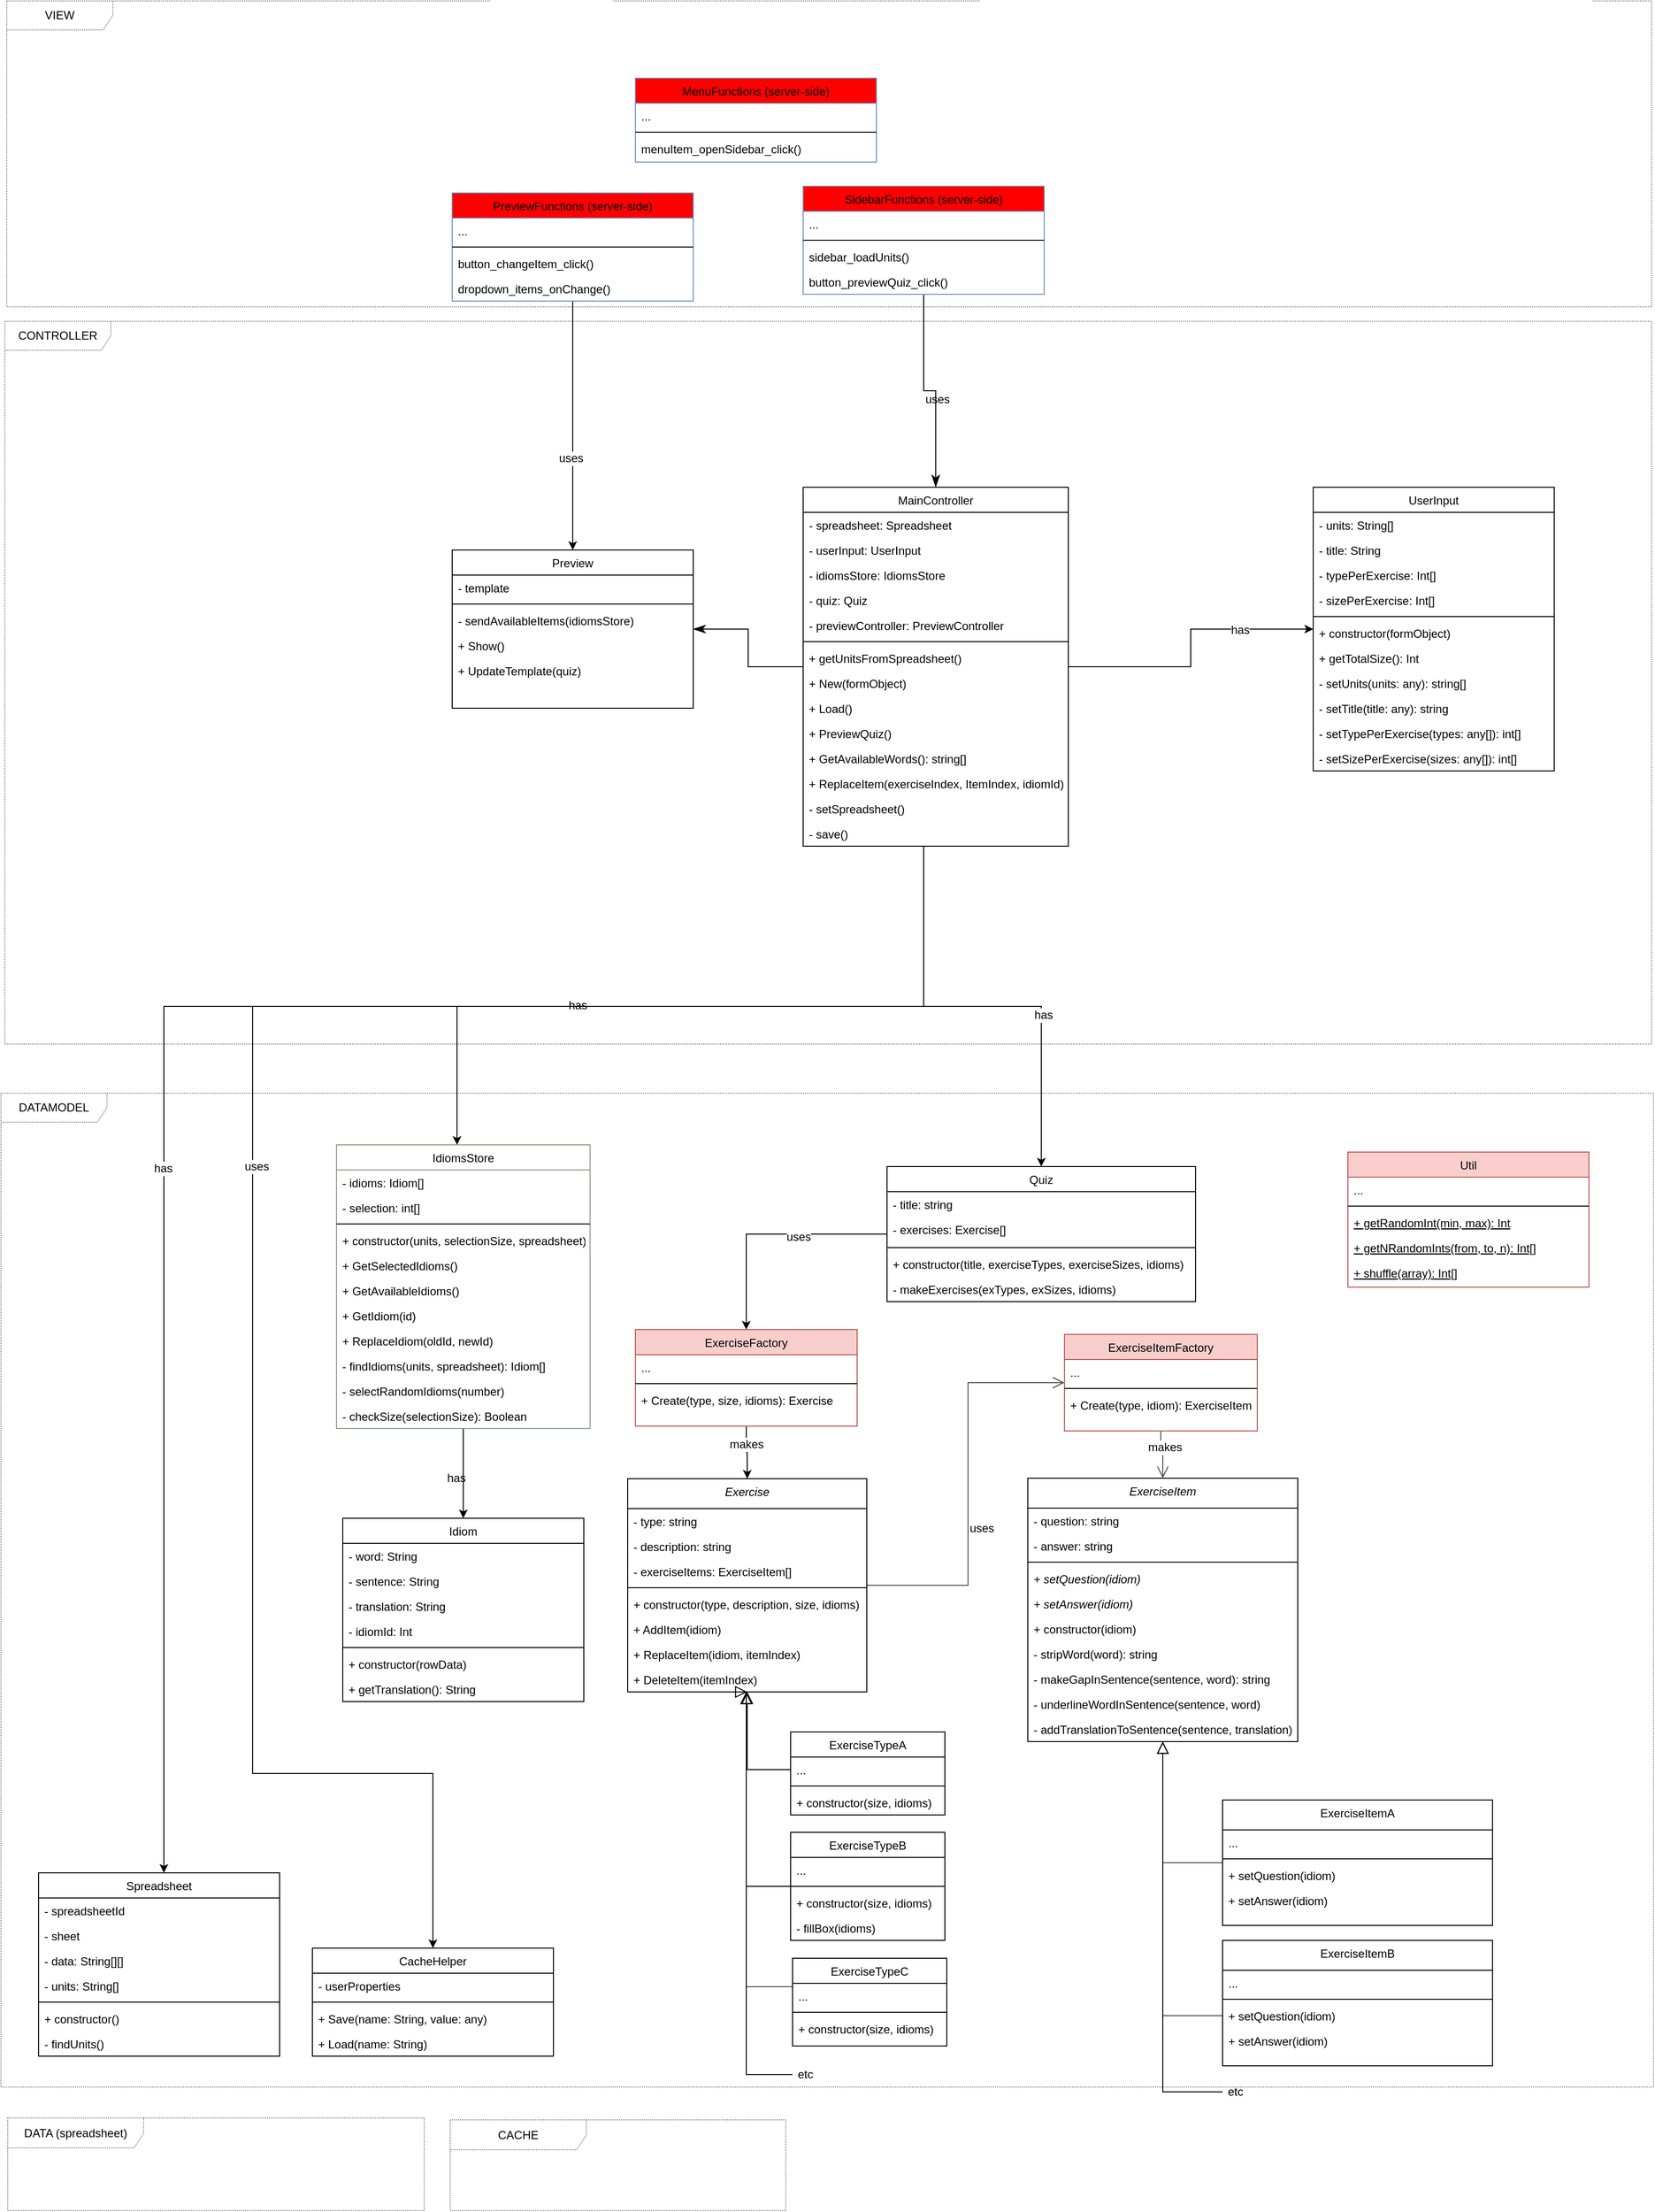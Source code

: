 <mxfile version="12.9.9" type="device"><diagram id="C5RBs43oDa-KdzZeNtuy" name="Page-1"><mxGraphModel dx="1821" dy="2200" grid="0" gridSize="10" guides="1" tooltips="1" connect="1" arrows="1" fold="1" page="0" pageScale="1" pageWidth="827" pageHeight="1169" math="0" shadow="0"><root><mxCell id="WIyWlLk6GJQsqaUBKTNV-0"/><mxCell id="WIyWlLk6GJQsqaUBKTNV-1" parent="WIyWlLk6GJQsqaUBKTNV-0"/><mxCell id="BDJIkVCrBgJnKzS1Ro5_-6" value="DATAMODEL" style="shape=umlFrame;whiteSpace=wrap;html=1;width=110;height=30;dashed=1;dashPattern=1 1;strokeColor=#7D7D7D;" parent="WIyWlLk6GJQsqaUBKTNV-1" vertex="1"><mxGeometry x="-448" y="-150" width="1714" height="1030" as="geometry"/></mxCell><mxCell id="BDJIkVCrBgJnKzS1Ro5_-9" value="VIEW" style="shape=umlFrame;whiteSpace=wrap;html=1;width=110;height=30;dashed=1;dashPattern=1 1;strokeColor=#7D7D7D;" parent="WIyWlLk6GJQsqaUBKTNV-1" vertex="1"><mxGeometry x="-442" y="-1282" width="1706" height="317" as="geometry"/></mxCell><mxCell id="BDJIkVCrBgJnKzS1Ro5_-7" value="CONTROLLER" style="shape=umlFrame;whiteSpace=wrap;html=1;width=110;height=30;dashed=1;dashPattern=1 1;strokeColor=#7D7D7D;" parent="WIyWlLk6GJQsqaUBKTNV-1" vertex="1"><mxGeometry x="-444" y="-950" width="1708" height="749" as="geometry"/></mxCell><mxCell id="YwPTubYq9pRSaqFyeuX5-16" style="edgeStyle=orthogonalEdgeStyle;rounded=0;orthogonalLoop=1;jettySize=auto;html=1;exitX=0.5;exitY=1;exitDx=0;exitDy=0;startArrow=block;startFill=0;endArrow=none;endFill=0;strokeWidth=1;startSize=10;entryX=0;entryY=0.5;entryDx=0;entryDy=0;" parent="WIyWlLk6GJQsqaUBKTNV-1" source="YwPTubYq9pRSaqFyeuX5-18" target="oRVY1mroJl78L5DnF0yV-41" edge="1"><mxGeometry relative="1" as="geometry"/></mxCell><mxCell id="YwPTubYq9pRSaqFyeuX5-17" style="edgeStyle=orthogonalEdgeStyle;rounded=0;orthogonalLoop=1;jettySize=auto;html=1;exitX=0.5;exitY=1;exitDx=0;exitDy=0;entryX=0;entryY=0.5;entryDx=0;entryDy=0;startArrow=block;startFill=0;endArrow=none;endFill=0;endSize=6;startSize=10;" parent="WIyWlLk6GJQsqaUBKTNV-1" source="YwPTubYq9pRSaqFyeuX5-18" target="oRVY1mroJl78L5DnF0yV-44" edge="1"><mxGeometry relative="1" as="geometry"><mxPoint x="701.0" y="908" as="targetPoint"/><Array as="points"><mxPoint x="325" y="672"/></Array></mxGeometry></mxCell><mxCell id="oRVY1mroJl78L5DnF0yV-70" style="edgeStyle=orthogonalEdgeStyle;rounded=0;orthogonalLoop=1;jettySize=auto;html=1;strokeColor=#4D4D4D;endSize=10;endArrow=open;endFill=0;" parent="WIyWlLk6GJQsqaUBKTNV-1" source="YwPTubYq9pRSaqFyeuX5-18" target="oRVY1mroJl78L5DnF0yV-56" edge="1"><mxGeometry relative="1" as="geometry"><Array as="points"><mxPoint x="555" y="360"/><mxPoint x="555" y="150"/></Array></mxGeometry></mxCell><mxCell id="qilCzUHw8M30y6qgDO6I-0" value="uses" style="text;html=1;align=center;verticalAlign=middle;resizable=0;points=[];labelBackgroundColor=#ffffff;" parent="oRVY1mroJl78L5DnF0yV-70" vertex="1" connectable="0"><mxGeometry x="-0.204" y="1" relative="1" as="geometry"><mxPoint x="14.88" y="1" as="offset"/></mxGeometry></mxCell><mxCell id="oRVY1mroJl78L5DnF0yV-95" value="" style="edgeStyle=orthogonalEdgeStyle;rounded=0;orthogonalLoop=1;jettySize=auto;html=1;endArrow=none;endFill=0;endSize=10;strokeColor=#4D4D4D;startArrow=block;startFill=0;startSize=10;" parent="WIyWlLk6GJQsqaUBKTNV-1" source="oRVY1mroJl78L5DnF0yV-71" target="oRVY1mroJl78L5DnF0yV-84" edge="1"><mxGeometry relative="1" as="geometry"><Array as="points"><mxPoint x="757" y="647.5"/></Array></mxGeometry></mxCell><mxCell id="oRVY1mroJl78L5DnF0yV-96" value="" style="edgeStyle=orthogonalEdgeStyle;rounded=0;orthogonalLoop=1;jettySize=auto;html=1;endArrow=none;endFill=0;endSize=10;strokeColor=#4D4D4D;startArrow=block;startFill=0;startSize=10;entryX=0;entryY=0.5;entryDx=0;entryDy=0;" parent="WIyWlLk6GJQsqaUBKTNV-1" source="oRVY1mroJl78L5DnF0yV-71" target="oRVY1mroJl78L5DnF0yV-101" edge="1"><mxGeometry relative="1" as="geometry"><mxPoint x="1117" y="933.5" as="targetPoint"/></mxGeometry></mxCell><mxCell id="oRVY1mroJl78L5DnF0yV-110" style="edgeStyle=orthogonalEdgeStyle;rounded=0;orthogonalLoop=1;jettySize=auto;html=1;startArrow=none;startFill=0;startSize=10;endArrow=block;endFill=0;endSize=10;strokeColor=#4D4D4D;exitX=0;exitY=0.5;exitDx=0;exitDy=0;" parent="WIyWlLk6GJQsqaUBKTNV-1" source="oRVY1mroJl78L5DnF0yV-106" target="YwPTubYq9pRSaqFyeuX5-18" edge="1"><mxGeometry relative="1" as="geometry"><Array as="points"><mxPoint x="325" y="776"/></Array></mxGeometry></mxCell><mxCell id="oRVY1mroJl78L5DnF0yV-80" style="edgeStyle=orthogonalEdgeStyle;rounded=0;orthogonalLoop=1;jettySize=auto;html=1;endArrow=open;endFill=0;endSize=10;strokeColor=#4D4D4D;" parent="WIyWlLk6GJQsqaUBKTNV-1" source="oRVY1mroJl78L5DnF0yV-56" target="oRVY1mroJl78L5DnF0yV-71" edge="1"><mxGeometry relative="1" as="geometry"/></mxCell><mxCell id="qilCzUHw8M30y6qgDO6I-2" value="makes" style="text;html=1;align=center;verticalAlign=middle;resizable=0;points=[];labelBackgroundColor=#ffffff;" parent="oRVY1mroJl78L5DnF0yV-80" vertex="1" connectable="0"><mxGeometry x="-0.324" relative="1" as="geometry"><mxPoint x="3.67" as="offset"/></mxGeometry></mxCell><mxCell id="qilCzUHw8M30y6qgDO6I-3" style="edgeStyle=orthogonalEdgeStyle;rounded=0;orthogonalLoop=1;jettySize=auto;html=1;" parent="WIyWlLk6GJQsqaUBKTNV-1" source="oRVY1mroJl78L5DnF0yV-0" target="YwPTubYq9pRSaqFyeuX5-0" edge="1"><mxGeometry relative="1" as="geometry"/></mxCell><mxCell id="qilCzUHw8M30y6qgDO6I-5" value="uses" style="text;html=1;align=center;verticalAlign=middle;resizable=0;points=[];labelBackgroundColor=#ffffff;" parent="qilCzUHw8M30y6qgDO6I-3" vertex="1" connectable="0"><mxGeometry x="-0.249" y="2" relative="1" as="geometry"><mxPoint y="1" as="offset"/></mxGeometry></mxCell><mxCell id="qilCzUHw8M30y6qgDO6I-63" style="edgeStyle=orthogonalEdgeStyle;rounded=0;orthogonalLoop=1;jettySize=auto;html=1;" parent="WIyWlLk6GJQsqaUBKTNV-1" source="qilCzUHw8M30y6qgDO6I-55" target="qilCzUHw8M30y6qgDO6I-28" edge="1"><mxGeometry relative="1" as="geometry"><Array as="points"><mxPoint x="509" y="-240"/><mxPoint x="-279" y="-240"/></Array></mxGeometry></mxCell><mxCell id="qilCzUHw8M30y6qgDO6I-64" value="has" style="text;html=1;align=center;verticalAlign=middle;resizable=0;points=[];labelBackgroundColor=#ffffff;" parent="qilCzUHw8M30y6qgDO6I-63" vertex="1" connectable="0"><mxGeometry x="0.206" y="1" relative="1" as="geometry"><mxPoint x="-2" y="5.06" as="offset"/></mxGeometry></mxCell><mxCell id="qilCzUHw8M30y6qgDO6I-80" style="edgeStyle=orthogonalEdgeStyle;rounded=0;orthogonalLoop=1;jettySize=auto;html=1;" parent="WIyWlLk6GJQsqaUBKTNV-1" source="qilCzUHw8M30y6qgDO6I-55" target="BDJIkVCrBgJnKzS1Ro5_-21" edge="1"><mxGeometry relative="1" as="geometry"><Array as="points"><mxPoint x="509" y="-240"/><mxPoint x="25" y="-240"/></Array></mxGeometry></mxCell><mxCell id="qilCzUHw8M30y6qgDO6I-81" value="has" style="text;html=1;align=center;verticalAlign=middle;resizable=0;points=[];labelBackgroundColor=#ffffff;" parent="qilCzUHw8M30y6qgDO6I-80" vertex="1" connectable="0"><mxGeometry x="0.608" y="4" relative="1" as="geometry"><mxPoint x="113" y="-5.65" as="offset"/></mxGeometry></mxCell><mxCell id="qilCzUHw8M30y6qgDO6I-82" style="edgeStyle=orthogonalEdgeStyle;rounded=0;orthogonalLoop=1;jettySize=auto;html=1;" parent="WIyWlLk6GJQsqaUBKTNV-1" source="YwPTubYq9pRSaqFyeuX5-0" target="YwPTubYq9pRSaqFyeuX5-18" edge="1"><mxGeometry relative="1" as="geometry"/></mxCell><mxCell id="qilCzUHw8M30y6qgDO6I-84" value="makes" style="text;html=1;align=center;verticalAlign=middle;resizable=0;points=[];labelBackgroundColor=#ffffff;" parent="qilCzUHw8M30y6qgDO6I-82" vertex="1" connectable="0"><mxGeometry x="-0.308" relative="1" as="geometry"><mxPoint as="offset"/></mxGeometry></mxCell><mxCell id="qilCzUHw8M30y6qgDO6I-93" style="edgeStyle=orthogonalEdgeStyle;rounded=0;orthogonalLoop=1;jettySize=auto;html=1;" parent="WIyWlLk6GJQsqaUBKTNV-1" source="qilCzUHw8M30y6qgDO6I-55" target="oRVY1mroJl78L5DnF0yV-0" edge="1"><mxGeometry relative="1" as="geometry"><Array as="points"><mxPoint x="509" y="-240"/><mxPoint x="631" y="-240"/></Array></mxGeometry></mxCell><mxCell id="qilCzUHw8M30y6qgDO6I-94" value="has" style="text;html=1;align=center;verticalAlign=middle;resizable=0;points=[];labelBackgroundColor=#ffffff;" parent="qilCzUHw8M30y6qgDO6I-93" vertex="1" connectable="0"><mxGeometry x="0.304" y="3" relative="1" as="geometry"><mxPoint x="-1" y="1" as="offset"/></mxGeometry></mxCell><mxCell id="qilCzUHw8M30y6qgDO6I-95" style="edgeStyle=orthogonalEdgeStyle;rounded=0;orthogonalLoop=1;jettySize=auto;html=1;" parent="WIyWlLk6GJQsqaUBKTNV-1" source="qilCzUHw8M30y6qgDO6I-55" target="qilCzUHw8M30y6qgDO6I-15" edge="1"><mxGeometry relative="1" as="geometry"/></mxCell><mxCell id="qilCzUHw8M30y6qgDO6I-96" value="has" style="text;html=1;align=center;verticalAlign=middle;resizable=0;points=[];labelBackgroundColor=#ffffff;" parent="qilCzUHw8M30y6qgDO6I-95" vertex="1" connectable="0"><mxGeometry x="0.481" y="-1" relative="1" as="geometry"><mxPoint as="offset"/></mxGeometry></mxCell><mxCell id="qilCzUHw8M30y6qgDO6I-91" style="edgeStyle=orthogonalEdgeStyle;rounded=0;orthogonalLoop=1;jettySize=auto;html=1;" parent="WIyWlLk6GJQsqaUBKTNV-1" source="BDJIkVCrBgJnKzS1Ro5_-86" target="BDJIkVCrBgJnKzS1Ro5_-59" edge="1"><mxGeometry relative="1" as="geometry"><mxPoint x="300" y="-810" as="targetPoint"/></mxGeometry></mxCell><mxCell id="qilCzUHw8M30y6qgDO6I-92" value="uses" style="text;html=1;align=center;verticalAlign=middle;resizable=0;points=[];labelBackgroundColor=#ffffff;" parent="qilCzUHw8M30y6qgDO6I-91" vertex="1" connectable="0"><mxGeometry x="0.263" y="-1" relative="1" as="geometry"><mxPoint x="-1" as="offset"/></mxGeometry></mxCell><mxCell id="qilCzUHw8M30y6qgDO6I-105" style="edgeStyle=orthogonalEdgeStyle;rounded=0;orthogonalLoop=1;jettySize=auto;html=1;exitX=0.5;exitY=1;exitDx=0;exitDy=0;" parent="WIyWlLk6GJQsqaUBKTNV-1" source="qilCzUHw8M30y6qgDO6I-55" target="qilCzUHw8M30y6qgDO6I-97" edge="1"><mxGeometry relative="1" as="geometry"><Array as="points"><mxPoint x="509" y="-240"/><mxPoint x="-187" y="-240"/><mxPoint x="-187" y="555"/><mxPoint y="555"/></Array></mxGeometry></mxCell><mxCell id="qilCzUHw8M30y6qgDO6I-110" value="uses" style="text;html=1;align=center;verticalAlign=middle;resizable=0;points=[];labelBackgroundColor=#ffffff;" parent="qilCzUHw8M30y6qgDO6I-105" vertex="1" connectable="0"><mxGeometry x="-0.362" y="2" relative="1" as="geometry"><mxPoint x="-221.09" y="164" as="offset"/></mxGeometry></mxCell><mxCell id="BDJIkVCrBgJnKzS1Ro5_-19" value="CACHE" style="shape=umlFrame;whiteSpace=wrap;html=1;width=141;height=31;dashed=1;dashPattern=1 1;strokeColor=#7D7D7D;" parent="WIyWlLk6GJQsqaUBKTNV-1" vertex="1"><mxGeometry x="18" y="914" width="348" height="94" as="geometry"/></mxCell><mxCell id="BDJIkVCrBgJnKzS1Ro5_-20" value="DATA (spreadsheet)" style="shape=umlFrame;whiteSpace=wrap;html=1;width=141;height=31;dashed=1;dashPattern=1 1;strokeColor=#7D7D7D;" parent="WIyWlLk6GJQsqaUBKTNV-1" vertex="1"><mxGeometry x="-441" y="912" width="432" height="96" as="geometry"/></mxCell><mxCell id="BDJIkVCrBgJnKzS1Ro5_-35" style="edgeStyle=orthogonalEdgeStyle;rounded=0;orthogonalLoop=1;jettySize=auto;html=1;" parent="WIyWlLk6GJQsqaUBKTNV-1" source="BDJIkVCrBgJnKzS1Ro5_-21" target="qilCzUHw8M30y6qgDO6I-71" edge="1"><mxGeometry relative="1" as="geometry"/></mxCell><mxCell id="BDJIkVCrBgJnKzS1Ro5_-36" value="has" style="text;html=1;align=center;verticalAlign=middle;resizable=0;points=[];" parent="BDJIkVCrBgJnKzS1Ro5_-35" vertex="1" connectable="0"><mxGeometry x="-0.073" y="-1" relative="1" as="geometry"><mxPoint x="-6.69" y="8.48" as="offset"/></mxGeometry></mxCell><mxCell id="YwPTubYq9pRSaqFyeuX5-18" value="Exercise" style="swimlane;fontStyle=2;align=center;verticalAlign=top;childLayout=stackLayout;horizontal=1;startSize=31;horizontalStack=0;resizeParent=1;resizeLast=0;collapsible=1;marginBottom=0;rounded=0;shadow=0;strokeWidth=1;" parent="WIyWlLk6GJQsqaUBKTNV-1" vertex="1"><mxGeometry x="202" y="249.5" width="248" height="221" as="geometry"><mxRectangle x="550" y="140" width="160" height="26" as="alternateBounds"/></mxGeometry></mxCell><mxCell id="YwPTubYq9pRSaqFyeuX5-20" value="- type: string" style="text;align=left;verticalAlign=top;spacingLeft=4;spacingRight=4;overflow=hidden;rotatable=0;points=[[0,0.5],[1,0.5]];portConstraint=eastwest;" parent="YwPTubYq9pRSaqFyeuX5-18" vertex="1"><mxGeometry y="31" width="248" height="26" as="geometry"/></mxCell><mxCell id="oRVY1mroJl78L5DnF0yV-16" value="- description: string" style="text;align=left;verticalAlign=top;spacingLeft=4;spacingRight=4;overflow=hidden;rotatable=0;points=[[0,0.5],[1,0.5]];portConstraint=eastwest;" parent="YwPTubYq9pRSaqFyeuX5-18" vertex="1"><mxGeometry y="57" width="248" height="26" as="geometry"/></mxCell><mxCell id="oRVY1mroJl78L5DnF0yV-17" value="- exerciseItems: ExerciseItem[]" style="text;align=left;verticalAlign=top;spacingLeft=4;spacingRight=4;overflow=hidden;rotatable=0;points=[[0,0.5],[1,0.5]];portConstraint=eastwest;" parent="YwPTubYq9pRSaqFyeuX5-18" vertex="1"><mxGeometry y="83" width="248" height="26" as="geometry"/></mxCell><mxCell id="YwPTubYq9pRSaqFyeuX5-19" value="" style="line;html=1;strokeWidth=1;align=left;verticalAlign=middle;spacingTop=-1;spacingLeft=3;spacingRight=3;rotatable=0;labelPosition=right;points=[];portConstraint=eastwest;" parent="YwPTubYq9pRSaqFyeuX5-18" vertex="1"><mxGeometry y="109" width="248" height="8" as="geometry"/></mxCell><mxCell id="oRVY1mroJl78L5DnF0yV-15" value="+ constructor(type, description, size, idioms)" style="text;align=left;verticalAlign=top;spacingLeft=4;spacingRight=4;overflow=hidden;rotatable=0;points=[[0,0.5],[1,0.5]];portConstraint=eastwest;" parent="YwPTubYq9pRSaqFyeuX5-18" vertex="1"><mxGeometry y="117" width="248" height="26" as="geometry"/></mxCell><mxCell id="oRVY1mroJl78L5DnF0yV-18" value="+ AddItem(idiom)" style="text;align=left;verticalAlign=top;spacingLeft=4;spacingRight=4;overflow=hidden;rotatable=0;points=[[0,0.5],[1,0.5]];portConstraint=eastwest;" parent="YwPTubYq9pRSaqFyeuX5-18" vertex="1"><mxGeometry y="143" width="248" height="26" as="geometry"/></mxCell><mxCell id="oRVY1mroJl78L5DnF0yV-19" value="+ ReplaceItem(idiom, itemIndex)" style="text;align=left;verticalAlign=top;spacingLeft=4;spacingRight=4;overflow=hidden;rotatable=0;points=[[0,0.5],[1,0.5]];portConstraint=eastwest;" parent="YwPTubYq9pRSaqFyeuX5-18" vertex="1"><mxGeometry y="169" width="248" height="26" as="geometry"/></mxCell><mxCell id="oRVY1mroJl78L5DnF0yV-20" value="+ DeleteItem(itemIndex)" style="text;align=left;verticalAlign=top;spacingLeft=4;spacingRight=4;overflow=hidden;rotatable=0;points=[[0,0.5],[1,0.5]];portConstraint=eastwest;" parent="YwPTubYq9pRSaqFyeuX5-18" vertex="1"><mxGeometry y="195" width="248" height="26" as="geometry"/></mxCell><mxCell id="oRVY1mroJl78L5DnF0yV-40" value="ExerciseTypeA" style="swimlane;fontStyle=0;align=center;verticalAlign=top;childLayout=stackLayout;horizontal=1;startSize=26;horizontalStack=0;resizeParent=1;resizeLast=0;collapsible=1;marginBottom=0;rounded=0;shadow=0;strokeWidth=1;" parent="WIyWlLk6GJQsqaUBKTNV-1" vertex="1"><mxGeometry x="371" y="512" width="160" height="86" as="geometry"><mxRectangle x="340" y="380" width="170" height="26" as="alternateBounds"/></mxGeometry></mxCell><mxCell id="oRVY1mroJl78L5DnF0yV-41" value="..." style="text;align=left;verticalAlign=top;spacingLeft=4;spacingRight=4;overflow=hidden;rotatable=0;points=[[0,0.5],[1,0.5]];portConstraint=eastwest;" parent="oRVY1mroJl78L5DnF0yV-40" vertex="1"><mxGeometry y="26" width="160" height="26" as="geometry"/></mxCell><mxCell id="oRVY1mroJl78L5DnF0yV-42" value="" style="line;html=1;strokeWidth=1;align=left;verticalAlign=middle;spacingTop=-1;spacingLeft=3;spacingRight=3;rotatable=0;labelPosition=right;points=[];portConstraint=eastwest;" parent="oRVY1mroJl78L5DnF0yV-40" vertex="1"><mxGeometry y="52" width="160" height="8" as="geometry"/></mxCell><mxCell id="oRVY1mroJl78L5DnF0yV-43" value="+ constructor(size, idioms)" style="text;align=left;verticalAlign=top;spacingLeft=4;spacingRight=4;overflow=hidden;rotatable=0;points=[[0,0.5],[1,0.5]];portConstraint=eastwest;fontStyle=0" parent="oRVY1mroJl78L5DnF0yV-40" vertex="1"><mxGeometry y="60" width="160" height="26" as="geometry"/></mxCell><mxCell id="oRVY1mroJl78L5DnF0yV-44" value="ExerciseTypeB" style="swimlane;fontStyle=0;align=center;verticalAlign=top;childLayout=stackLayout;horizontal=1;startSize=26;horizontalStack=0;resizeParent=1;resizeLast=0;collapsible=1;marginBottom=0;rounded=0;shadow=0;strokeWidth=1;" parent="WIyWlLk6GJQsqaUBKTNV-1" vertex="1"><mxGeometry x="371" y="616" width="160" height="112" as="geometry"><mxRectangle x="340" y="380" width="170" height="26" as="alternateBounds"/></mxGeometry></mxCell><mxCell id="oRVY1mroJl78L5DnF0yV-45" value="..." style="text;align=left;verticalAlign=top;spacingLeft=4;spacingRight=4;overflow=hidden;rotatable=0;points=[[0,0.5],[1,0.5]];portConstraint=eastwest;" parent="oRVY1mroJl78L5DnF0yV-44" vertex="1"><mxGeometry y="26" width="160" height="26" as="geometry"/></mxCell><mxCell id="oRVY1mroJl78L5DnF0yV-46" value="" style="line;html=1;strokeWidth=1;align=left;verticalAlign=middle;spacingTop=-1;spacingLeft=3;spacingRight=3;rotatable=0;labelPosition=right;points=[];portConstraint=eastwest;" parent="oRVY1mroJl78L5DnF0yV-44" vertex="1"><mxGeometry y="52" width="160" height="8" as="geometry"/></mxCell><mxCell id="oRVY1mroJl78L5DnF0yV-47" value="+ constructor(size, idioms)" style="text;align=left;verticalAlign=top;spacingLeft=4;spacingRight=4;overflow=hidden;rotatable=0;points=[[0,0.5],[1,0.5]];portConstraint=eastwest;fontStyle=0" parent="oRVY1mroJl78L5DnF0yV-44" vertex="1"><mxGeometry y="60" width="160" height="26" as="geometry"/></mxCell><mxCell id="oRVY1mroJl78L5DnF0yV-50" value="- fillBox(idioms)" style="text;align=left;verticalAlign=top;spacingLeft=4;spacingRight=4;overflow=hidden;rotatable=0;points=[[0,0.5],[1,0.5]];portConstraint=eastwest;fontStyle=0" parent="oRVY1mroJl78L5DnF0yV-44" vertex="1"><mxGeometry y="86" width="160" height="26" as="geometry"/></mxCell><mxCell id="oRVY1mroJl78L5DnF0yV-0" value="Quiz" style="swimlane;fontStyle=0;align=center;verticalAlign=top;childLayout=stackLayout;horizontal=1;startSize=26;horizontalStack=0;resizeParent=1;resizeLast=0;collapsible=1;marginBottom=0;rounded=0;shadow=0;strokeWidth=1;" parent="WIyWlLk6GJQsqaUBKTNV-1" vertex="1"><mxGeometry x="471" y="-74" width="320" height="140" as="geometry"><mxRectangle x="220" y="120" width="160" height="26" as="alternateBounds"/></mxGeometry></mxCell><mxCell id="oRVY1mroJl78L5DnF0yV-1" value="- title: string" style="text;align=left;verticalAlign=top;spacingLeft=4;spacingRight=4;overflow=hidden;rotatable=0;points=[[0,0.5],[1,0.5]];portConstraint=eastwest;" parent="oRVY1mroJl78L5DnF0yV-0" vertex="1"><mxGeometry y="26" width="320" height="26" as="geometry"/></mxCell><mxCell id="oRVY1mroJl78L5DnF0yV-5" value="- exercises: Exercise[]" style="text;align=left;verticalAlign=top;spacingLeft=4;spacingRight=4;overflow=hidden;rotatable=0;points=[[0,0.5],[1,0.5]];portConstraint=eastwest;" parent="oRVY1mroJl78L5DnF0yV-0" vertex="1"><mxGeometry y="52" width="320" height="28" as="geometry"/></mxCell><mxCell id="oRVY1mroJl78L5DnF0yV-2" value="" style="line;html=1;strokeWidth=1;align=left;verticalAlign=middle;spacingTop=-1;spacingLeft=3;spacingRight=3;rotatable=0;labelPosition=right;points=[];portConstraint=eastwest;" parent="oRVY1mroJl78L5DnF0yV-0" vertex="1"><mxGeometry y="80" width="320" height="8" as="geometry"/></mxCell><mxCell id="oRVY1mroJl78L5DnF0yV-3" value="+ constructor(title, exerciseTypes, exerciseSizes, idioms)" style="text;align=left;verticalAlign=top;spacingLeft=4;spacingRight=4;overflow=hidden;rotatable=0;points=[[0,0.5],[1,0.5]];portConstraint=eastwest;" parent="oRVY1mroJl78L5DnF0yV-0" vertex="1"><mxGeometry y="88" width="320" height="26" as="geometry"/></mxCell><mxCell id="oRVY1mroJl78L5DnF0yV-7" value="- makeExercises(exTypes, exSizes, idioms)" style="text;align=left;verticalAlign=top;spacingLeft=4;spacingRight=4;overflow=hidden;rotatable=0;points=[[0,0.5],[1,0.5]];portConstraint=eastwest;" parent="oRVY1mroJl78L5DnF0yV-0" vertex="1"><mxGeometry y="114" width="320" height="26" as="geometry"/></mxCell><mxCell id="YwPTubYq9pRSaqFyeuX5-0" value="ExerciseFactory" style="swimlane;fontStyle=0;align=center;verticalAlign=top;childLayout=stackLayout;horizontal=1;startSize=26;horizontalStack=0;resizeParent=1;resizeLast=0;collapsible=1;marginBottom=0;rounded=0;shadow=0;strokeWidth=1;fillColor=#f8cecc;strokeColor=#b85450;" parent="WIyWlLk6GJQsqaUBKTNV-1" vertex="1"><mxGeometry x="210" y="95" width="230" height="100" as="geometry"><mxRectangle x="220" y="120" width="160" height="26" as="alternateBounds"/></mxGeometry></mxCell><mxCell id="YwPTubYq9pRSaqFyeuX5-1" value="..." style="text;align=left;verticalAlign=top;spacingLeft=4;spacingRight=4;overflow=hidden;rotatable=0;points=[[0,0.5],[1,0.5]];portConstraint=eastwest;" parent="YwPTubYq9pRSaqFyeuX5-0" vertex="1"><mxGeometry y="26" width="230" height="26" as="geometry"/></mxCell><mxCell id="YwPTubYq9pRSaqFyeuX5-2" value="" style="line;html=1;strokeWidth=1;align=left;verticalAlign=middle;spacingTop=-1;spacingLeft=3;spacingRight=3;rotatable=0;labelPosition=right;points=[];portConstraint=eastwest;" parent="YwPTubYq9pRSaqFyeuX5-0" vertex="1"><mxGeometry y="52" width="230" height="8" as="geometry"/></mxCell><mxCell id="YwPTubYq9pRSaqFyeuX5-3" value="+ Create(type, size, idioms): Exercise" style="text;align=left;verticalAlign=top;spacingLeft=4;spacingRight=4;overflow=hidden;rotatable=0;points=[[0,0.5],[1,0.5]];portConstraint=eastwest;" parent="YwPTubYq9pRSaqFyeuX5-0" vertex="1"><mxGeometry y="60" width="230" height="26" as="geometry"/></mxCell><mxCell id="oRVY1mroJl78L5DnF0yV-56" value="ExerciseItemFactory" style="swimlane;fontStyle=0;align=center;verticalAlign=top;childLayout=stackLayout;horizontal=1;startSize=26;horizontalStack=0;resizeParent=1;resizeLast=0;collapsible=1;marginBottom=0;rounded=0;shadow=0;strokeWidth=1;fillColor=#f8cecc;strokeColor=#b85450;" parent="WIyWlLk6GJQsqaUBKTNV-1" vertex="1"><mxGeometry x="655" y="100" width="200" height="100" as="geometry"><mxRectangle x="220" y="120" width="160" height="26" as="alternateBounds"/></mxGeometry></mxCell><mxCell id="oRVY1mroJl78L5DnF0yV-57" value="..." style="text;align=left;verticalAlign=top;spacingLeft=4;spacingRight=4;overflow=hidden;rotatable=0;points=[[0,0.5],[1,0.5]];portConstraint=eastwest;" parent="oRVY1mroJl78L5DnF0yV-56" vertex="1"><mxGeometry y="26" width="200" height="26" as="geometry"/></mxCell><mxCell id="oRVY1mroJl78L5DnF0yV-58" value="" style="line;html=1;strokeWidth=1;align=left;verticalAlign=middle;spacingTop=-1;spacingLeft=3;spacingRight=3;rotatable=0;labelPosition=right;points=[];portConstraint=eastwest;" parent="oRVY1mroJl78L5DnF0yV-56" vertex="1"><mxGeometry y="52" width="200" height="8" as="geometry"/></mxCell><mxCell id="oRVY1mroJl78L5DnF0yV-59" value="+ Create(type, idiom): ExerciseItem" style="text;align=left;verticalAlign=top;spacingLeft=4;spacingRight=4;overflow=hidden;rotatable=0;points=[[0,0.5],[1,0.5]];portConstraint=eastwest;" parent="oRVY1mroJl78L5DnF0yV-56" vertex="1"><mxGeometry y="60" width="200" height="26" as="geometry"/></mxCell><mxCell id="oRVY1mroJl78L5DnF0yV-71" value="ExerciseItem" style="swimlane;fontStyle=2;align=center;verticalAlign=top;childLayout=stackLayout;horizontal=1;startSize=31;horizontalStack=0;resizeParent=1;resizeLast=0;collapsible=1;marginBottom=0;rounded=0;shadow=0;strokeWidth=1;" parent="WIyWlLk6GJQsqaUBKTNV-1" vertex="1"><mxGeometry x="617" y="249" width="280" height="273" as="geometry"><mxRectangle x="550" y="140" width="160" height="26" as="alternateBounds"/></mxGeometry></mxCell><mxCell id="oRVY1mroJl78L5DnF0yV-72" value="- question: string" style="text;align=left;verticalAlign=top;spacingLeft=4;spacingRight=4;overflow=hidden;rotatable=0;points=[[0,0.5],[1,0.5]];portConstraint=eastwest;" parent="oRVY1mroJl78L5DnF0yV-71" vertex="1"><mxGeometry y="31" width="280" height="26" as="geometry"/></mxCell><mxCell id="oRVY1mroJl78L5DnF0yV-73" value="- answer: string" style="text;align=left;verticalAlign=top;spacingLeft=4;spacingRight=4;overflow=hidden;rotatable=0;points=[[0,0.5],[1,0.5]];portConstraint=eastwest;" parent="oRVY1mroJl78L5DnF0yV-71" vertex="1"><mxGeometry y="57" width="280" height="26" as="geometry"/></mxCell><mxCell id="oRVY1mroJl78L5DnF0yV-75" value="" style="line;html=1;strokeWidth=1;align=left;verticalAlign=middle;spacingTop=-1;spacingLeft=3;spacingRight=3;rotatable=0;labelPosition=right;points=[];portConstraint=eastwest;" parent="oRVY1mroJl78L5DnF0yV-71" vertex="1"><mxGeometry y="83" width="280" height="8" as="geometry"/></mxCell><mxCell id="oRVY1mroJl78L5DnF0yV-82" value="+ setQuestion(idiom)" style="text;align=left;verticalAlign=top;spacingLeft=4;spacingRight=4;overflow=hidden;rotatable=0;points=[[0,0.5],[1,0.5]];portConstraint=eastwest;fontStyle=2" parent="oRVY1mroJl78L5DnF0yV-71" vertex="1"><mxGeometry y="91" width="280" height="26" as="geometry"/></mxCell><mxCell id="oRVY1mroJl78L5DnF0yV-81" value="+ setAnswer(idiom)" style="text;align=left;verticalAlign=top;spacingLeft=4;spacingRight=4;overflow=hidden;rotatable=0;points=[[0,0.5],[1,0.5]];portConstraint=eastwest;fontStyle=2" parent="oRVY1mroJl78L5DnF0yV-71" vertex="1"><mxGeometry y="117" width="280" height="26" as="geometry"/></mxCell><mxCell id="oRVY1mroJl78L5DnF0yV-76" value="+ constructor(idiom)" style="text;align=left;verticalAlign=top;spacingLeft=4;spacingRight=4;overflow=hidden;rotatable=0;points=[[0,0.5],[1,0.5]];portConstraint=eastwest;" parent="oRVY1mroJl78L5DnF0yV-71" vertex="1"><mxGeometry y="143" width="280" height="26" as="geometry"/></mxCell><mxCell id="oRVY1mroJl78L5DnF0yV-77" value="- stripWord(word): string" style="text;align=left;verticalAlign=top;spacingLeft=4;spacingRight=4;overflow=hidden;rotatable=0;points=[[0,0.5],[1,0.5]];portConstraint=eastwest;" parent="oRVY1mroJl78L5DnF0yV-71" vertex="1"><mxGeometry y="169" width="280" height="26" as="geometry"/></mxCell><mxCell id="oRVY1mroJl78L5DnF0yV-78" value="- makeGapInSentence(sentence, word): string" style="text;align=left;verticalAlign=top;spacingLeft=4;spacingRight=4;overflow=hidden;rotatable=0;points=[[0,0.5],[1,0.5]];portConstraint=eastwest;" parent="oRVY1mroJl78L5DnF0yV-71" vertex="1"><mxGeometry y="195" width="280" height="26" as="geometry"/></mxCell><mxCell id="oRVY1mroJl78L5DnF0yV-83" value="- underlineWordInSentence(sentence, word)" style="text;align=left;verticalAlign=top;spacingLeft=4;spacingRight=4;overflow=hidden;rotatable=0;points=[[0,0.5],[1,0.5]];portConstraint=eastwest;" parent="oRVY1mroJl78L5DnF0yV-71" vertex="1"><mxGeometry y="221" width="280" height="26" as="geometry"/></mxCell><mxCell id="oRVY1mroJl78L5DnF0yV-79" value="- addTranslationToSentence(sentence, translation)" style="text;align=left;verticalAlign=top;spacingLeft=4;spacingRight=4;overflow=hidden;rotatable=0;points=[[0,0.5],[1,0.5]];portConstraint=eastwest;" parent="oRVY1mroJl78L5DnF0yV-71" vertex="1"><mxGeometry y="247" width="280" height="26" as="geometry"/></mxCell><mxCell id="oRVY1mroJl78L5DnF0yV-84" value="ExerciseItemA" style="swimlane;fontStyle=0;align=center;verticalAlign=top;childLayout=stackLayout;horizontal=1;startSize=31;horizontalStack=0;resizeParent=1;resizeLast=0;collapsible=1;marginBottom=0;rounded=0;shadow=0;strokeWidth=1;" parent="WIyWlLk6GJQsqaUBKTNV-1" vertex="1"><mxGeometry x="819" y="582.5" width="280" height="130" as="geometry"><mxRectangle x="550" y="140" width="160" height="26" as="alternateBounds"/></mxGeometry></mxCell><mxCell id="oRVY1mroJl78L5DnF0yV-86" value="..." style="text;align=left;verticalAlign=top;spacingLeft=4;spacingRight=4;overflow=hidden;rotatable=0;points=[[0,0.5],[1,0.5]];portConstraint=eastwest;" parent="oRVY1mroJl78L5DnF0yV-84" vertex="1"><mxGeometry y="31" width="280" height="26" as="geometry"/></mxCell><mxCell id="oRVY1mroJl78L5DnF0yV-87" value="" style="line;html=1;strokeWidth=1;align=left;verticalAlign=middle;spacingTop=-1;spacingLeft=3;spacingRight=3;rotatable=0;labelPosition=right;points=[];portConstraint=eastwest;" parent="oRVY1mroJl78L5DnF0yV-84" vertex="1"><mxGeometry y="57" width="280" height="8" as="geometry"/></mxCell><mxCell id="oRVY1mroJl78L5DnF0yV-88" value="+ setQuestion(idiom)" style="text;align=left;verticalAlign=top;spacingLeft=4;spacingRight=4;overflow=hidden;rotatable=0;points=[[0,0.5],[1,0.5]];portConstraint=eastwest;fontStyle=0" parent="oRVY1mroJl78L5DnF0yV-84" vertex="1"><mxGeometry y="65" width="280" height="26" as="geometry"/></mxCell><mxCell id="oRVY1mroJl78L5DnF0yV-89" value="+ setAnswer(idiom)" style="text;align=left;verticalAlign=top;spacingLeft=4;spacingRight=4;overflow=hidden;rotatable=0;points=[[0,0.5],[1,0.5]];portConstraint=eastwest;fontStyle=0" parent="oRVY1mroJl78L5DnF0yV-84" vertex="1"><mxGeometry y="91" width="280" height="26" as="geometry"/></mxCell><mxCell id="qilCzUHw8M30y6qgDO6I-28" value="Spreadsheet" style="swimlane;fontStyle=0;align=center;verticalAlign=top;childLayout=stackLayout;horizontal=1;startSize=26;horizontalStack=0;resizeParent=1;resizeLast=0;collapsible=1;marginBottom=0;rounded=0;shadow=0;strokeWidth=1;" parent="WIyWlLk6GJQsqaUBKTNV-1" vertex="1"><mxGeometry x="-409" y="658" width="250" height="190" as="geometry"><mxRectangle x="220" y="120" width="160" height="26" as="alternateBounds"/></mxGeometry></mxCell><mxCell id="qilCzUHw8M30y6qgDO6I-29" value="- spreadsheetId" style="text;align=left;verticalAlign=top;spacingLeft=4;spacingRight=4;overflow=hidden;rotatable=0;points=[[0,0.5],[1,0.5]];portConstraint=eastwest;" parent="qilCzUHw8M30y6qgDO6I-28" vertex="1"><mxGeometry y="26" width="250" height="26" as="geometry"/></mxCell><mxCell id="qilCzUHw8M30y6qgDO6I-30" value="- sheet" style="text;align=left;verticalAlign=top;spacingLeft=4;spacingRight=4;overflow=hidden;rotatable=0;points=[[0,0.5],[1,0.5]];portConstraint=eastwest;" parent="qilCzUHw8M30y6qgDO6I-28" vertex="1"><mxGeometry y="52" width="250" height="26" as="geometry"/></mxCell><mxCell id="qilCzUHw8M30y6qgDO6I-31" value="- data: String[][]" style="text;align=left;verticalAlign=top;spacingLeft=4;spacingRight=4;overflow=hidden;rotatable=0;points=[[0,0.5],[1,0.5]];portConstraint=eastwest;" parent="qilCzUHw8M30y6qgDO6I-28" vertex="1"><mxGeometry y="78" width="250" height="26" as="geometry"/></mxCell><mxCell id="qilCzUHw8M30y6qgDO6I-32" value="- units: String[]" style="text;align=left;verticalAlign=top;spacingLeft=4;spacingRight=4;overflow=hidden;rotatable=0;points=[[0,0.5],[1,0.5]];portConstraint=eastwest;" parent="qilCzUHw8M30y6qgDO6I-28" vertex="1"><mxGeometry y="104" width="250" height="26" as="geometry"/></mxCell><mxCell id="qilCzUHw8M30y6qgDO6I-33" value="" style="line;html=1;strokeWidth=1;align=left;verticalAlign=middle;spacingTop=-1;spacingLeft=3;spacingRight=3;rotatable=0;labelPosition=right;points=[];portConstraint=eastwest;" parent="qilCzUHw8M30y6qgDO6I-28" vertex="1"><mxGeometry y="130" width="250" height="8" as="geometry"/></mxCell><mxCell id="qilCzUHw8M30y6qgDO6I-34" value="+ constructor()" style="text;align=left;verticalAlign=top;spacingLeft=4;spacingRight=4;overflow=hidden;rotatable=0;points=[[0,0.5],[1,0.5]];portConstraint=eastwest;fontStyle=0" parent="qilCzUHw8M30y6qgDO6I-28" vertex="1"><mxGeometry y="138" width="250" height="26" as="geometry"/></mxCell><mxCell id="qilCzUHw8M30y6qgDO6I-35" value="- findUnits()" style="text;align=left;verticalAlign=top;spacingLeft=4;spacingRight=4;overflow=hidden;rotatable=0;points=[[0,0.5],[1,0.5]];portConstraint=eastwest;fontStyle=0" parent="qilCzUHw8M30y6qgDO6I-28" vertex="1"><mxGeometry y="164" width="250" height="26" as="geometry"/></mxCell><mxCell id="qilCzUHw8M30y6qgDO6I-7" value="Util" style="swimlane;fontStyle=0;align=center;verticalAlign=top;childLayout=stackLayout;horizontal=1;startSize=26;horizontalStack=0;resizeParent=1;resizeLast=0;collapsible=1;marginBottom=0;rounded=0;shadow=0;strokeWidth=1;fillColor=#f8cecc;strokeColor=#b85450;" parent="WIyWlLk6GJQsqaUBKTNV-1" vertex="1"><mxGeometry x="949" y="-89" width="250" height="140" as="geometry"><mxRectangle x="220" y="120" width="160" height="26" as="alternateBounds"/></mxGeometry></mxCell><mxCell id="qilCzUHw8M30y6qgDO6I-8" value="..." style="text;align=left;verticalAlign=top;spacingLeft=4;spacingRight=4;overflow=hidden;rotatable=0;points=[[0,0.5],[1,0.5]];portConstraint=eastwest;" parent="qilCzUHw8M30y6qgDO6I-7" vertex="1"><mxGeometry y="26" width="250" height="26" as="geometry"/></mxCell><mxCell id="qilCzUHw8M30y6qgDO6I-10" value="" style="line;html=1;strokeWidth=1;align=left;verticalAlign=middle;spacingTop=-1;spacingLeft=3;spacingRight=3;rotatable=0;labelPosition=right;points=[];portConstraint=eastwest;" parent="qilCzUHw8M30y6qgDO6I-7" vertex="1"><mxGeometry y="52" width="250" height="8" as="geometry"/></mxCell><mxCell id="qilCzUHw8M30y6qgDO6I-11" value="+ getRandomInt(min, max): Int" style="text;align=left;verticalAlign=top;spacingLeft=4;spacingRight=4;overflow=hidden;rotatable=0;points=[[0,0.5],[1,0.5]];portConstraint=eastwest;fontStyle=4" parent="qilCzUHw8M30y6qgDO6I-7" vertex="1"><mxGeometry y="60" width="250" height="26" as="geometry"/></mxCell><mxCell id="qilCzUHw8M30y6qgDO6I-12" value="+ getNRandomInts(from, to, n): Int[]" style="text;align=left;verticalAlign=top;spacingLeft=4;spacingRight=4;overflow=hidden;rotatable=0;points=[[0,0.5],[1,0.5]];portConstraint=eastwest;fontStyle=4" parent="qilCzUHw8M30y6qgDO6I-7" vertex="1"><mxGeometry y="86" width="250" height="26" as="geometry"/></mxCell><mxCell id="qilCzUHw8M30y6qgDO6I-14" value="+ shuffle(array): Int[]" style="text;align=left;verticalAlign=top;spacingLeft=4;spacingRight=4;overflow=hidden;rotatable=0;points=[[0,0.5],[1,0.5]];portConstraint=eastwest;fontStyle=4" parent="qilCzUHw8M30y6qgDO6I-7" vertex="1"><mxGeometry y="112" width="250" height="26" as="geometry"/></mxCell><mxCell id="qilCzUHw8M30y6qgDO6I-97" value="CacheHelper" style="swimlane;fontStyle=0;align=center;verticalAlign=top;childLayout=stackLayout;horizontal=1;startSize=26;horizontalStack=0;resizeParent=1;resizeLast=0;collapsible=1;marginBottom=0;rounded=0;shadow=0;strokeWidth=1;" parent="WIyWlLk6GJQsqaUBKTNV-1" vertex="1"><mxGeometry x="-125" y="736" width="250" height="112" as="geometry"><mxRectangle x="220" y="120" width="160" height="26" as="alternateBounds"/></mxGeometry></mxCell><mxCell id="qilCzUHw8M30y6qgDO6I-98" value="- userProperties" style="text;align=left;verticalAlign=top;spacingLeft=4;spacingRight=4;overflow=hidden;rotatable=0;points=[[0,0.5],[1,0.5]];portConstraint=eastwest;" parent="qilCzUHw8M30y6qgDO6I-97" vertex="1"><mxGeometry y="26" width="250" height="26" as="geometry"/></mxCell><mxCell id="qilCzUHw8M30y6qgDO6I-99" value="" style="line;html=1;strokeWidth=1;align=left;verticalAlign=middle;spacingTop=-1;spacingLeft=3;spacingRight=3;rotatable=0;labelPosition=right;points=[];portConstraint=eastwest;" parent="qilCzUHw8M30y6qgDO6I-97" vertex="1"><mxGeometry y="52" width="250" height="8" as="geometry"/></mxCell><mxCell id="qilCzUHw8M30y6qgDO6I-100" value="+ Save(name: String, value: any)" style="text;align=left;verticalAlign=top;spacingLeft=4;spacingRight=4;overflow=hidden;rotatable=0;points=[[0,0.5],[1,0.5]];portConstraint=eastwest;fontStyle=0" parent="qilCzUHw8M30y6qgDO6I-97" vertex="1"><mxGeometry y="60" width="250" height="26" as="geometry"/></mxCell><mxCell id="qilCzUHw8M30y6qgDO6I-104" value="+ Load(name: String)" style="text;align=left;verticalAlign=top;spacingLeft=4;spacingRight=4;overflow=hidden;rotatable=0;points=[[0,0.5],[1,0.5]];portConstraint=eastwest;fontStyle=0" parent="qilCzUHw8M30y6qgDO6I-97" vertex="1"><mxGeometry y="86" width="250" height="26" as="geometry"/></mxCell><mxCell id="oRVY1mroJl78L5DnF0yV-105" value="ExerciseTypeC" style="swimlane;fontStyle=0;align=center;verticalAlign=top;childLayout=stackLayout;horizontal=1;startSize=26;horizontalStack=0;resizeParent=1;resizeLast=0;collapsible=1;marginBottom=0;rounded=0;shadow=0;strokeWidth=1;" parent="WIyWlLk6GJQsqaUBKTNV-1" vertex="1"><mxGeometry x="373" y="746.5" width="160" height="91" as="geometry"><mxRectangle x="340" y="380" width="170" height="26" as="alternateBounds"/></mxGeometry></mxCell><mxCell id="oRVY1mroJl78L5DnF0yV-106" value="..." style="text;align=left;verticalAlign=top;spacingLeft=4;spacingRight=4;overflow=hidden;rotatable=0;points=[[0,0.5],[1,0.5]];portConstraint=eastwest;" parent="oRVY1mroJl78L5DnF0yV-105" vertex="1"><mxGeometry y="26" width="160" height="26" as="geometry"/></mxCell><mxCell id="oRVY1mroJl78L5DnF0yV-107" value="" style="line;html=1;strokeWidth=1;align=left;verticalAlign=middle;spacingTop=-1;spacingLeft=3;spacingRight=3;rotatable=0;labelPosition=right;points=[];portConstraint=eastwest;" parent="oRVY1mroJl78L5DnF0yV-105" vertex="1"><mxGeometry y="52" width="160" height="8" as="geometry"/></mxCell><mxCell id="oRVY1mroJl78L5DnF0yV-108" value="+ constructor(size, idioms)" style="text;align=left;verticalAlign=top;spacingLeft=4;spacingRight=4;overflow=hidden;rotatable=0;points=[[0,0.5],[1,0.5]];portConstraint=eastwest;fontStyle=0" parent="oRVY1mroJl78L5DnF0yV-105" vertex="1"><mxGeometry y="60" width="160" height="26" as="geometry"/></mxCell><mxCell id="oRVY1mroJl78L5DnF0yV-98" value="ExerciseItemB" style="swimlane;fontStyle=0;align=center;verticalAlign=top;childLayout=stackLayout;horizontal=1;startSize=31;horizontalStack=0;resizeParent=1;resizeLast=0;collapsible=1;marginBottom=0;rounded=0;shadow=0;strokeWidth=1;" parent="WIyWlLk6GJQsqaUBKTNV-1" vertex="1"><mxGeometry x="819" y="728" width="280" height="130" as="geometry"><mxRectangle x="550" y="140" width="160" height="26" as="alternateBounds"/></mxGeometry></mxCell><mxCell id="oRVY1mroJl78L5DnF0yV-99" value="..." style="text;align=left;verticalAlign=top;spacingLeft=4;spacingRight=4;overflow=hidden;rotatable=0;points=[[0,0.5],[1,0.5]];portConstraint=eastwest;" parent="oRVY1mroJl78L5DnF0yV-98" vertex="1"><mxGeometry y="31" width="280" height="26" as="geometry"/></mxCell><mxCell id="oRVY1mroJl78L5DnF0yV-100" value="" style="line;html=1;strokeWidth=1;align=left;verticalAlign=middle;spacingTop=-1;spacingLeft=3;spacingRight=3;rotatable=0;labelPosition=right;points=[];portConstraint=eastwest;" parent="oRVY1mroJl78L5DnF0yV-98" vertex="1"><mxGeometry y="57" width="280" height="8" as="geometry"/></mxCell><mxCell id="oRVY1mroJl78L5DnF0yV-101" value="+ setQuestion(idiom)" style="text;align=left;verticalAlign=top;spacingLeft=4;spacingRight=4;overflow=hidden;rotatable=0;points=[[0,0.5],[1,0.5]];portConstraint=eastwest;fontStyle=0" parent="oRVY1mroJl78L5DnF0yV-98" vertex="1"><mxGeometry y="65" width="280" height="26" as="geometry"/></mxCell><mxCell id="oRVY1mroJl78L5DnF0yV-102" value="+ setAnswer(idiom)" style="text;align=left;verticalAlign=top;spacingLeft=4;spacingRight=4;overflow=hidden;rotatable=0;points=[[0,0.5],[1,0.5]];portConstraint=eastwest;fontStyle=0" parent="oRVY1mroJl78L5DnF0yV-98" vertex="1"><mxGeometry y="91" width="280" height="26" as="geometry"/></mxCell><mxCell id="BDJIkVCrBgJnKzS1Ro5_-46" style="edgeStyle=orthogonalEdgeStyle;rounded=0;orthogonalLoop=1;jettySize=auto;html=1;endArrow=block;endFill=0;startSize=10;endSize=10;" parent="WIyWlLk6GJQsqaUBKTNV-1" source="BDJIkVCrBgJnKzS1Ro5_-44" target="oRVY1mroJl78L5DnF0yV-71" edge="1"><mxGeometry relative="1" as="geometry"><Array as="points"><mxPoint x="757" y="885"/></Array></mxGeometry></mxCell><mxCell id="BDJIkVCrBgJnKzS1Ro5_-44" value="etc" style="text;html=1;align=center;verticalAlign=middle;resizable=0;points=[];autosize=1;" parent="WIyWlLk6GJQsqaUBKTNV-1" vertex="1"><mxGeometry x="819" y="876" width="26" height="18" as="geometry"/></mxCell><mxCell id="BDJIkVCrBgJnKzS1Ro5_-48" style="edgeStyle=orthogonalEdgeStyle;rounded=0;orthogonalLoop=1;jettySize=auto;html=1;startSize=10;endArrow=block;endFill=0;endSize=10;" parent="WIyWlLk6GJQsqaUBKTNV-1" source="BDJIkVCrBgJnKzS1Ro5_-47" target="YwPTubYq9pRSaqFyeuX5-18" edge="1"><mxGeometry relative="1" as="geometry"><Array as="points"><mxPoint x="325" y="867"/></Array></mxGeometry></mxCell><mxCell id="BDJIkVCrBgJnKzS1Ro5_-47" value="etc" style="text;html=1;align=center;verticalAlign=middle;resizable=0;points=[];autosize=1;" parent="WIyWlLk6GJQsqaUBKTNV-1" vertex="1"><mxGeometry x="373" y="858" width="26" height="18" as="geometry"/></mxCell><mxCell id="BDJIkVCrBgJnKzS1Ro5_-52" style="edgeStyle=orthogonalEdgeStyle;rounded=0;orthogonalLoop=1;jettySize=auto;html=1;startSize=10;endArrow=classicThin;endFill=1;endSize=10;" parent="WIyWlLk6GJQsqaUBKTNV-1" source="qilCzUHw8M30y6qgDO6I-55" target="BDJIkVCrBgJnKzS1Ro5_-59" edge="1"><mxGeometry relative="1" as="geometry"><mxPoint x="384" y="-752" as="sourcePoint"/></mxGeometry></mxCell><mxCell id="BDJIkVCrBgJnKzS1Ro5_-86" value="PreviewFunctions (server-side)" style="swimlane;fontStyle=0;align=center;verticalAlign=top;childLayout=stackLayout;horizontal=1;startSize=26;horizontalStack=0;resizeParent=1;resizeLast=0;collapsible=1;marginBottom=0;rounded=0;shadow=0;strokeWidth=1;fillColor=#FF0000;strokeColor=#6c8ebf;" parent="WIyWlLk6GJQsqaUBKTNV-1" vertex="1"><mxGeometry x="20" y="-1083" width="250" height="112" as="geometry"><mxRectangle x="220" y="120" width="160" height="26" as="alternateBounds"/></mxGeometry></mxCell><mxCell id="BDJIkVCrBgJnKzS1Ro5_-87" value="..." style="text;align=left;verticalAlign=top;spacingLeft=4;spacingRight=4;overflow=hidden;rotatable=0;points=[[0,0.5],[1,0.5]];portConstraint=eastwest;" parent="BDJIkVCrBgJnKzS1Ro5_-86" vertex="1"><mxGeometry y="26" width="250" height="26" as="geometry"/></mxCell><mxCell id="BDJIkVCrBgJnKzS1Ro5_-88" value="" style="line;html=1;strokeWidth=1;align=left;verticalAlign=middle;spacingTop=-1;spacingLeft=3;spacingRight=3;rotatable=0;labelPosition=right;points=[];portConstraint=eastwest;" parent="BDJIkVCrBgJnKzS1Ro5_-86" vertex="1"><mxGeometry y="52" width="250" height="8" as="geometry"/></mxCell><mxCell id="BDJIkVCrBgJnKzS1Ro5_-113" value="button_changeItem_click()" style="text;align=left;verticalAlign=top;spacingLeft=4;spacingRight=4;overflow=hidden;rotatable=0;points=[[0,0.5],[1,0.5]];portConstraint=eastwest;fontStyle=0" parent="BDJIkVCrBgJnKzS1Ro5_-86" vertex="1"><mxGeometry y="60" width="250" height="26" as="geometry"/></mxCell><mxCell id="BDJIkVCrBgJnKzS1Ro5_-92" value="dropdown_items_onChange()" style="text;align=left;verticalAlign=top;spacingLeft=4;spacingRight=4;overflow=hidden;rotatable=0;points=[[0,0.5],[1,0.5]];portConstraint=eastwest;fontStyle=0" parent="BDJIkVCrBgJnKzS1Ro5_-86" vertex="1"><mxGeometry y="86" width="250" height="26" as="geometry"/></mxCell><mxCell id="BDJIkVCrBgJnKzS1Ro5_-96" style="edgeStyle=orthogonalEdgeStyle;rounded=0;orthogonalLoop=1;jettySize=auto;html=1;startSize=10;endArrow=classicThin;endFill=1;endSize=10;" parent="WIyWlLk6GJQsqaUBKTNV-1" source="BDJIkVCrBgJnKzS1Ro5_-76" target="qilCzUHw8M30y6qgDO6I-55" edge="1"><mxGeometry relative="1" as="geometry"><mxPoint x="509" y="-847" as="targetPoint"/></mxGeometry></mxCell><mxCell id="BDJIkVCrBgJnKzS1Ro5_-97" value="uses" style="text;html=1;align=center;verticalAlign=middle;resizable=0;points=[];" parent="BDJIkVCrBgJnKzS1Ro5_-96" vertex="1" connectable="0"><mxGeometry x="0.145" y="1" relative="1" as="geometry"><mxPoint as="offset"/></mxGeometry></mxCell><mxCell id="BDJIkVCrBgJnKzS1Ro5_-76" value="SidebarFunctions (server-side)" style="swimlane;fontStyle=0;align=center;verticalAlign=top;childLayout=stackLayout;horizontal=1;startSize=26;horizontalStack=0;resizeParent=1;resizeLast=0;collapsible=1;marginBottom=0;rounded=0;shadow=0;strokeWidth=1;fillColor=#FF0000;strokeColor=#6c8ebf;" parent="WIyWlLk6GJQsqaUBKTNV-1" vertex="1"><mxGeometry x="384" y="-1090" width="250" height="112" as="geometry"><mxRectangle x="220" y="120" width="160" height="26" as="alternateBounds"/></mxGeometry></mxCell><mxCell id="BDJIkVCrBgJnKzS1Ro5_-77" value="..." style="text;align=left;verticalAlign=top;spacingLeft=4;spacingRight=4;overflow=hidden;rotatable=0;points=[[0,0.5],[1,0.5]];portConstraint=eastwest;" parent="BDJIkVCrBgJnKzS1Ro5_-76" vertex="1"><mxGeometry y="26" width="250" height="26" as="geometry"/></mxCell><mxCell id="BDJIkVCrBgJnKzS1Ro5_-78" value="" style="line;html=1;strokeWidth=1;align=left;verticalAlign=middle;spacingTop=-1;spacingLeft=3;spacingRight=3;rotatable=0;labelPosition=right;points=[];portConstraint=eastwest;" parent="BDJIkVCrBgJnKzS1Ro5_-76" vertex="1"><mxGeometry y="52" width="250" height="8" as="geometry"/></mxCell><mxCell id="BDJIkVCrBgJnKzS1Ro5_-84" value="sidebar_loadUnits()" style="text;align=left;verticalAlign=top;spacingLeft=4;spacingRight=4;overflow=hidden;rotatable=0;points=[[0,0.5],[1,0.5]];portConstraint=eastwest;fontStyle=0" parent="BDJIkVCrBgJnKzS1Ro5_-76" vertex="1"><mxGeometry y="60" width="250" height="26" as="geometry"/></mxCell><mxCell id="BDJIkVCrBgJnKzS1Ro5_-85" value="button_previewQuiz_click()" style="text;align=left;verticalAlign=top;spacingLeft=4;spacingRight=4;overflow=hidden;rotatable=0;points=[[0,0.5],[1,0.5]];portConstraint=eastwest;fontStyle=0" parent="BDJIkVCrBgJnKzS1Ro5_-76" vertex="1"><mxGeometry y="86" width="250" height="26" as="geometry"/></mxCell><mxCell id="BDJIkVCrBgJnKzS1Ro5_-120" value="MenuFunctions (server-side)" style="swimlane;fontStyle=0;align=center;verticalAlign=top;childLayout=stackLayout;horizontal=1;startSize=26;horizontalStack=0;resizeParent=1;resizeLast=0;collapsible=1;marginBottom=0;rounded=0;shadow=0;strokeWidth=1;fillColor=#FF0000;strokeColor=#6c8ebf;" parent="WIyWlLk6GJQsqaUBKTNV-1" vertex="1"><mxGeometry x="210" y="-1202" width="250" height="87" as="geometry"><mxRectangle x="220" y="120" width="160" height="26" as="alternateBounds"/></mxGeometry></mxCell><mxCell id="BDJIkVCrBgJnKzS1Ro5_-121" value="..." style="text;align=left;verticalAlign=top;spacingLeft=4;spacingRight=4;overflow=hidden;rotatable=0;points=[[0,0.5],[1,0.5]];portConstraint=eastwest;" parent="BDJIkVCrBgJnKzS1Ro5_-120" vertex="1"><mxGeometry y="26" width="250" height="26" as="geometry"/></mxCell><mxCell id="BDJIkVCrBgJnKzS1Ro5_-122" value="" style="line;html=1;strokeWidth=1;align=left;verticalAlign=middle;spacingTop=-1;spacingLeft=3;spacingRight=3;rotatable=0;labelPosition=right;points=[];portConstraint=eastwest;" parent="BDJIkVCrBgJnKzS1Ro5_-120" vertex="1"><mxGeometry y="52" width="250" height="8" as="geometry"/></mxCell><mxCell id="BDJIkVCrBgJnKzS1Ro5_-123" value="menuItem_openSidebar_click()" style="text;align=left;verticalAlign=top;spacingLeft=4;spacingRight=4;overflow=hidden;rotatable=0;points=[[0,0.5],[1,0.5]];portConstraint=eastwest;fontStyle=0" parent="BDJIkVCrBgJnKzS1Ro5_-120" vertex="1"><mxGeometry y="60" width="250" height="26" as="geometry"/></mxCell><mxCell id="qilCzUHw8M30y6qgDO6I-15" value="UserInput" style="swimlane;fontStyle=0;align=center;verticalAlign=top;childLayout=stackLayout;horizontal=1;startSize=26;horizontalStack=0;resizeParent=1;resizeLast=0;collapsible=1;marginBottom=0;rounded=0;shadow=0;strokeWidth=1;" parent="WIyWlLk6GJQsqaUBKTNV-1" vertex="1"><mxGeometry x="913" y="-778" width="250" height="294" as="geometry"><mxRectangle x="220" y="120" width="160" height="26" as="alternateBounds"/></mxGeometry></mxCell><mxCell id="qilCzUHw8M30y6qgDO6I-16" value="- units: String[]" style="text;align=left;verticalAlign=top;spacingLeft=4;spacingRight=4;overflow=hidden;rotatable=0;points=[[0,0.5],[1,0.5]];portConstraint=eastwest;" parent="qilCzUHw8M30y6qgDO6I-15" vertex="1"><mxGeometry y="26" width="250" height="26" as="geometry"/></mxCell><mxCell id="qilCzUHw8M30y6qgDO6I-22" value="- title: String" style="text;align=left;verticalAlign=top;spacingLeft=4;spacingRight=4;overflow=hidden;rotatable=0;points=[[0,0.5],[1,0.5]];portConstraint=eastwest;" parent="qilCzUHw8M30y6qgDO6I-15" vertex="1"><mxGeometry y="52" width="250" height="26" as="geometry"/></mxCell><mxCell id="qilCzUHw8M30y6qgDO6I-23" value="- typePerExercise: Int[]&#10;" style="text;align=left;verticalAlign=top;spacingLeft=4;spacingRight=4;overflow=hidden;rotatable=0;points=[[0,0.5],[1,0.5]];portConstraint=eastwest;" parent="qilCzUHw8M30y6qgDO6I-15" vertex="1"><mxGeometry y="78" width="250" height="26" as="geometry"/></mxCell><mxCell id="qilCzUHw8M30y6qgDO6I-24" value="- sizePerExercise: Int[]" style="text;align=left;verticalAlign=top;spacingLeft=4;spacingRight=4;overflow=hidden;rotatable=0;points=[[0,0.5],[1,0.5]];portConstraint=eastwest;" parent="qilCzUHw8M30y6qgDO6I-15" vertex="1"><mxGeometry y="104" width="250" height="26" as="geometry"/></mxCell><mxCell id="qilCzUHw8M30y6qgDO6I-17" value="" style="line;html=1;strokeWidth=1;align=left;verticalAlign=middle;spacingTop=-1;spacingLeft=3;spacingRight=3;rotatable=0;labelPosition=right;points=[];portConstraint=eastwest;" parent="qilCzUHw8M30y6qgDO6I-15" vertex="1"><mxGeometry y="130" width="250" height="8" as="geometry"/></mxCell><mxCell id="qilCzUHw8M30y6qgDO6I-18" value="+ constructor(formObject)" style="text;align=left;verticalAlign=top;spacingLeft=4;spacingRight=4;overflow=hidden;rotatable=0;points=[[0,0.5],[1,0.5]];portConstraint=eastwest;fontStyle=0" parent="qilCzUHw8M30y6qgDO6I-15" vertex="1"><mxGeometry y="138" width="250" height="26" as="geometry"/></mxCell><mxCell id="qilCzUHw8M30y6qgDO6I-27" value="+ getTotalSize(): Int" style="text;align=left;verticalAlign=top;spacingLeft=4;spacingRight=4;overflow=hidden;rotatable=0;points=[[0,0.5],[1,0.5]];portConstraint=eastwest;fontStyle=0" parent="qilCzUHw8M30y6qgDO6I-15" vertex="1"><mxGeometry y="164" width="250" height="26" as="geometry"/></mxCell><mxCell id="qilCzUHw8M30y6qgDO6I-19" value="- setUnits(units: any): string[]" style="text;align=left;verticalAlign=top;spacingLeft=4;spacingRight=4;overflow=hidden;rotatable=0;points=[[0,0.5],[1,0.5]];portConstraint=eastwest;fontStyle=0" parent="qilCzUHw8M30y6qgDO6I-15" vertex="1"><mxGeometry y="190" width="250" height="26" as="geometry"/></mxCell><mxCell id="qilCzUHw8M30y6qgDO6I-20" value="- setTitle(title: any): string" style="text;align=left;verticalAlign=top;spacingLeft=4;spacingRight=4;overflow=hidden;rotatable=0;points=[[0,0.5],[1,0.5]];portConstraint=eastwest;fontStyle=0" parent="qilCzUHw8M30y6qgDO6I-15" vertex="1"><mxGeometry y="216" width="250" height="26" as="geometry"/></mxCell><mxCell id="qilCzUHw8M30y6qgDO6I-25" value="- setTypePerExercise(types: any[]): int[]" style="text;align=left;verticalAlign=top;spacingLeft=4;spacingRight=4;overflow=hidden;rotatable=0;points=[[0,0.5],[1,0.5]];portConstraint=eastwest;fontStyle=0" parent="qilCzUHw8M30y6qgDO6I-15" vertex="1"><mxGeometry y="242" width="250" height="26" as="geometry"/></mxCell><mxCell id="qilCzUHw8M30y6qgDO6I-26" value="- setSizePerExercise(sizes: any[]): int[]" style="text;align=left;verticalAlign=top;spacingLeft=4;spacingRight=4;overflow=hidden;rotatable=0;points=[[0,0.5],[1,0.5]];portConstraint=eastwest;fontStyle=0" parent="qilCzUHw8M30y6qgDO6I-15" vertex="1"><mxGeometry y="268" width="250" height="26" as="geometry"/></mxCell><mxCell id="BDJIkVCrBgJnKzS1Ro5_-59" value="Preview" style="swimlane;fontStyle=0;align=center;verticalAlign=top;childLayout=stackLayout;horizontal=1;startSize=26;horizontalStack=0;resizeParent=1;resizeLast=0;collapsible=1;marginBottom=0;rounded=0;shadow=0;strokeWidth=1;" parent="WIyWlLk6GJQsqaUBKTNV-1" vertex="1"><mxGeometry x="20" y="-713" width="250" height="164" as="geometry"><mxRectangle x="220" y="120" width="160" height="26" as="alternateBounds"/></mxGeometry></mxCell><mxCell id="xYajREOYQc7IJWXki9gg-6" value="- template" style="text;align=left;verticalAlign=top;spacingLeft=4;spacingRight=4;overflow=hidden;rotatable=0;points=[[0,0.5],[1,0.5]];portConstraint=eastwest;" vertex="1" parent="BDJIkVCrBgJnKzS1Ro5_-59"><mxGeometry y="26" width="250" height="26" as="geometry"/></mxCell><mxCell id="BDJIkVCrBgJnKzS1Ro5_-61" value="" style="line;html=1;strokeWidth=1;align=left;verticalAlign=middle;spacingTop=-1;spacingLeft=3;spacingRight=3;rotatable=0;labelPosition=right;points=[];portConstraint=eastwest;" parent="BDJIkVCrBgJnKzS1Ro5_-59" vertex="1"><mxGeometry y="52" width="250" height="8" as="geometry"/></mxCell><mxCell id="BDJIkVCrBgJnKzS1Ro5_-65" value="- sendAvailableItems(idiomsStore)" style="text;align=left;verticalAlign=top;spacingLeft=4;spacingRight=4;overflow=hidden;rotatable=0;points=[[0,0.5],[1,0.5]];portConstraint=eastwest;fontStyle=0" parent="BDJIkVCrBgJnKzS1Ro5_-59" vertex="1"><mxGeometry y="60" width="250" height="26" as="geometry"/></mxCell><mxCell id="BDJIkVCrBgJnKzS1Ro5_-54" value="+ Show()" style="text;align=left;verticalAlign=top;spacingLeft=4;spacingRight=4;overflow=hidden;rotatable=0;points=[[0,0.5],[1,0.5]];portConstraint=eastwest;fontStyle=0" parent="BDJIkVCrBgJnKzS1Ro5_-59" vertex="1"><mxGeometry y="86" width="250" height="26" as="geometry"/></mxCell><mxCell id="qilCzUHw8M30y6qgDO6I-125" value="+ UpdateTemplate(quiz)" style="text;align=left;verticalAlign=top;spacingLeft=4;spacingRight=4;overflow=hidden;rotatable=0;points=[[0,0.5],[1,0.5]];portConstraint=eastwest;fontStyle=0" parent="BDJIkVCrBgJnKzS1Ro5_-59" vertex="1"><mxGeometry y="112" width="250" height="26" as="geometry"/></mxCell><mxCell id="qilCzUHw8M30y6qgDO6I-55" value="MainController" style="swimlane;fontStyle=0;align=center;verticalAlign=top;childLayout=stackLayout;horizontal=1;startSize=26;horizontalStack=0;resizeParent=1;resizeLast=0;collapsible=1;marginBottom=0;rounded=0;shadow=0;strokeWidth=1;" parent="WIyWlLk6GJQsqaUBKTNV-1" vertex="1"><mxGeometry x="384" y="-778" width="275" height="372" as="geometry"><mxRectangle x="220" y="120" width="160" height="26" as="alternateBounds"/></mxGeometry></mxCell><mxCell id="qilCzUHw8M30y6qgDO6I-56" value="- spreadsheet: Spreadsheet" style="text;align=left;verticalAlign=top;spacingLeft=4;spacingRight=4;overflow=hidden;rotatable=0;points=[[0,0.5],[1,0.5]];portConstraint=eastwest;" parent="qilCzUHw8M30y6qgDO6I-55" vertex="1"><mxGeometry y="26" width="275" height="26" as="geometry"/></mxCell><mxCell id="qilCzUHw8M30y6qgDO6I-58" value="- userInput: UserInput" style="text;align=left;verticalAlign=top;spacingLeft=4;spacingRight=4;overflow=hidden;rotatable=0;points=[[0,0.5],[1,0.5]];portConstraint=eastwest;" parent="qilCzUHw8M30y6qgDO6I-55" vertex="1"><mxGeometry y="52" width="275" height="26" as="geometry"/></mxCell><mxCell id="BDJIkVCrBgJnKzS1Ro5_-37" value="- idiomsStore: IdiomsStore" style="text;align=left;verticalAlign=top;spacingLeft=4;spacingRight=4;overflow=hidden;rotatable=0;points=[[0,0.5],[1,0.5]];portConstraint=eastwest;" parent="qilCzUHw8M30y6qgDO6I-55" vertex="1"><mxGeometry y="78" width="275" height="26" as="geometry"/></mxCell><mxCell id="BDJIkVCrBgJnKzS1Ro5_-38" value="- quiz: Quiz" style="text;align=left;verticalAlign=top;spacingLeft=4;spacingRight=4;overflow=hidden;rotatable=0;points=[[0,0.5],[1,0.5]];portConstraint=eastwest;" parent="qilCzUHw8M30y6qgDO6I-55" vertex="1"><mxGeometry y="104" width="275" height="26" as="geometry"/></mxCell><mxCell id="xYajREOYQc7IJWXki9gg-0" value="- previewController: PreviewController" style="text;align=left;verticalAlign=top;spacingLeft=4;spacingRight=4;overflow=hidden;rotatable=0;points=[[0,0.5],[1,0.5]];portConstraint=eastwest;" vertex="1" parent="qilCzUHw8M30y6qgDO6I-55"><mxGeometry y="130" width="275" height="26" as="geometry"/></mxCell><mxCell id="qilCzUHw8M30y6qgDO6I-60" value="" style="line;html=1;strokeWidth=1;align=left;verticalAlign=middle;spacingTop=-1;spacingLeft=3;spacingRight=3;rotatable=0;labelPosition=right;points=[];portConstraint=eastwest;" parent="qilCzUHw8M30y6qgDO6I-55" vertex="1"><mxGeometry y="156" width="275" height="8" as="geometry"/></mxCell><mxCell id="xYajREOYQc7IJWXki9gg-2" value="+ getUnitsFromSpreadsheet()" style="text;align=left;verticalAlign=top;spacingLeft=4;spacingRight=4;overflow=hidden;rotatable=0;points=[[0,0.5],[1,0.5]];portConstraint=eastwest;fontStyle=0" vertex="1" parent="qilCzUHw8M30y6qgDO6I-55"><mxGeometry y="164" width="275" height="26" as="geometry"/></mxCell><mxCell id="xYajREOYQc7IJWXki9gg-3" value="+ New(formObject)" style="text;align=left;verticalAlign=top;spacingLeft=4;spacingRight=4;overflow=hidden;rotatable=0;points=[[0,0.5],[1,0.5]];portConstraint=eastwest;fontStyle=0" vertex="1" parent="qilCzUHw8M30y6qgDO6I-55"><mxGeometry y="190" width="275" height="26" as="geometry"/></mxCell><mxCell id="xYajREOYQc7IJWXki9gg-9" value="+ Load()" style="text;align=left;verticalAlign=top;spacingLeft=4;spacingRight=4;overflow=hidden;rotatable=0;points=[[0,0.5],[1,0.5]];portConstraint=eastwest;fontStyle=0;fillColor=none;strokeColor=none;" vertex="1" parent="qilCzUHw8M30y6qgDO6I-55"><mxGeometry y="216" width="275" height="26" as="geometry"/></mxCell><mxCell id="xYajREOYQc7IJWXki9gg-4" value="+ PreviewQuiz()" style="text;align=left;verticalAlign=top;spacingLeft=4;spacingRight=4;overflow=hidden;rotatable=0;points=[[0,0.5],[1,0.5]];portConstraint=eastwest;fontStyle=0" vertex="1" parent="qilCzUHw8M30y6qgDO6I-55"><mxGeometry y="242" width="275" height="26" as="geometry"/></mxCell><mxCell id="xYajREOYQc7IJWXki9gg-13" value="+ GetAvailableWords(): string[]" style="text;align=left;verticalAlign=top;spacingLeft=4;spacingRight=4;overflow=hidden;rotatable=0;points=[[0,0.5],[1,0.5]];portConstraint=eastwest;fontStyle=0" vertex="1" parent="qilCzUHw8M30y6qgDO6I-55"><mxGeometry y="268" width="275" height="26" as="geometry"/></mxCell><mxCell id="xYajREOYQc7IJWXki9gg-14" value="+ ReplaceItem(exerciseIndex, ItemIndex, idiomId)" style="text;align=left;verticalAlign=top;spacingLeft=4;spacingRight=4;overflow=hidden;rotatable=0;points=[[0,0.5],[1,0.5]];portConstraint=eastwest;fontStyle=0" vertex="1" parent="qilCzUHw8M30y6qgDO6I-55"><mxGeometry y="294" width="275" height="26" as="geometry"/></mxCell><mxCell id="xYajREOYQc7IJWXki9gg-8" value="- setSpreadsheet()" style="text;align=left;verticalAlign=top;spacingLeft=4;spacingRight=4;overflow=hidden;rotatable=0;points=[[0,0.5],[1,0.5]];portConstraint=eastwest;fontStyle=0" vertex="1" parent="qilCzUHw8M30y6qgDO6I-55"><mxGeometry y="320" width="275" height="26" as="geometry"/></mxCell><mxCell id="BDJIkVCrBgJnKzS1Ro5_-49" value="- save()" style="text;align=left;verticalAlign=top;spacingLeft=4;spacingRight=4;overflow=hidden;rotatable=0;points=[[0,0.5],[1,0.5]];portConstraint=eastwest;fontStyle=0" parent="qilCzUHw8M30y6qgDO6I-55" vertex="1"><mxGeometry y="346" width="275" height="26" as="geometry"/></mxCell><mxCell id="qilCzUHw8M30y6qgDO6I-71" value="Idiom" style="swimlane;fontStyle=0;align=center;verticalAlign=top;childLayout=stackLayout;horizontal=1;startSize=26;horizontalStack=0;resizeParent=1;resizeLast=0;collapsible=1;marginBottom=0;rounded=0;shadow=0;strokeWidth=1;" parent="WIyWlLk6GJQsqaUBKTNV-1" vertex="1"><mxGeometry x="-93.5" y="290.5" width="250" height="190" as="geometry"><mxRectangle x="220" y="120" width="160" height="26" as="alternateBounds"/></mxGeometry></mxCell><mxCell id="qilCzUHw8M30y6qgDO6I-72" value="- word: String" style="text;align=left;verticalAlign=top;spacingLeft=4;spacingRight=4;overflow=hidden;rotatable=0;points=[[0,0.5],[1,0.5]];portConstraint=eastwest;" parent="qilCzUHw8M30y6qgDO6I-71" vertex="1"><mxGeometry y="26" width="250" height="26" as="geometry"/></mxCell><mxCell id="qilCzUHw8M30y6qgDO6I-73" value="- sentence: String" style="text;align=left;verticalAlign=top;spacingLeft=4;spacingRight=4;overflow=hidden;rotatable=0;points=[[0,0.5],[1,0.5]];portConstraint=eastwest;" parent="qilCzUHw8M30y6qgDO6I-71" vertex="1"><mxGeometry y="52" width="250" height="26" as="geometry"/></mxCell><mxCell id="qilCzUHw8M30y6qgDO6I-74" value="- translation: String" style="text;align=left;verticalAlign=top;spacingLeft=4;spacingRight=4;overflow=hidden;rotatable=0;points=[[0,0.5],[1,0.5]];portConstraint=eastwest;" parent="qilCzUHw8M30y6qgDO6I-71" vertex="1"><mxGeometry y="78" width="250" height="26" as="geometry"/></mxCell><mxCell id="qilCzUHw8M30y6qgDO6I-75" value="- idiomId: Int" style="text;align=left;verticalAlign=top;spacingLeft=4;spacingRight=4;overflow=hidden;rotatable=0;points=[[0,0.5],[1,0.5]];portConstraint=eastwest;" parent="qilCzUHw8M30y6qgDO6I-71" vertex="1"><mxGeometry y="104" width="250" height="26" as="geometry"/></mxCell><mxCell id="qilCzUHw8M30y6qgDO6I-76" value="" style="line;html=1;strokeWidth=1;align=left;verticalAlign=middle;spacingTop=-1;spacingLeft=3;spacingRight=3;rotatable=0;labelPosition=right;points=[];portConstraint=eastwest;" parent="qilCzUHw8M30y6qgDO6I-71" vertex="1"><mxGeometry y="130" width="250" height="8" as="geometry"/></mxCell><mxCell id="qilCzUHw8M30y6qgDO6I-77" value="+ constructor(rowData)" style="text;align=left;verticalAlign=top;spacingLeft=4;spacingRight=4;overflow=hidden;rotatable=0;points=[[0,0.5],[1,0.5]];portConstraint=eastwest;fontStyle=0" parent="qilCzUHw8M30y6qgDO6I-71" vertex="1"><mxGeometry y="138" width="250" height="26" as="geometry"/></mxCell><mxCell id="qilCzUHw8M30y6qgDO6I-78" value="+ getTranslation(): String" style="text;align=left;verticalAlign=top;spacingLeft=4;spacingRight=4;overflow=hidden;rotatable=0;points=[[0,0.5],[1,0.5]];portConstraint=eastwest;fontStyle=0" parent="qilCzUHw8M30y6qgDO6I-71" vertex="1"><mxGeometry y="164" width="250" height="26" as="geometry"/></mxCell><mxCell id="BDJIkVCrBgJnKzS1Ro5_-21" value="IdiomsStore" style="swimlane;fontStyle=0;align=center;verticalAlign=top;childLayout=stackLayout;horizontal=1;startSize=26;horizontalStack=0;resizeParent=1;resizeLast=0;collapsible=1;marginBottom=0;rounded=0;shadow=0;strokeWidth=1;strokeColor=#8D998D;" parent="WIyWlLk6GJQsqaUBKTNV-1" vertex="1"><mxGeometry x="-100" y="-96.5" width="263" height="294" as="geometry"><mxRectangle x="220" y="120" width="160" height="26" as="alternateBounds"/></mxGeometry></mxCell><mxCell id="BDJIkVCrBgJnKzS1Ro5_-23" value="- idioms: Idiom[]" style="text;align=left;verticalAlign=top;spacingLeft=4;spacingRight=4;overflow=hidden;rotatable=0;points=[[0,0.5],[1,0.5]];portConstraint=eastwest;" parent="BDJIkVCrBgJnKzS1Ro5_-21" vertex="1"><mxGeometry y="26" width="263" height="26" as="geometry"/></mxCell><mxCell id="BDJIkVCrBgJnKzS1Ro5_-25" value="- selection: int[]" style="text;align=left;verticalAlign=top;spacingLeft=4;spacingRight=4;overflow=hidden;rotatable=0;points=[[0,0.5],[1,0.5]];portConstraint=eastwest;" parent="BDJIkVCrBgJnKzS1Ro5_-21" vertex="1"><mxGeometry y="52" width="263" height="26" as="geometry"/></mxCell><mxCell id="BDJIkVCrBgJnKzS1Ro5_-26" value="" style="line;html=1;strokeWidth=1;align=left;verticalAlign=middle;spacingTop=-1;spacingLeft=3;spacingRight=3;rotatable=0;labelPosition=right;points=[];portConstraint=eastwest;" parent="BDJIkVCrBgJnKzS1Ro5_-21" vertex="1"><mxGeometry y="78" width="263" height="8" as="geometry"/></mxCell><mxCell id="BDJIkVCrBgJnKzS1Ro5_-27" value="+ constructor(units, selectionSize, spreadsheet)" style="text;align=left;verticalAlign=top;spacingLeft=4;spacingRight=4;overflow=hidden;rotatable=0;points=[[0,0.5],[1,0.5]];portConstraint=eastwest;fontStyle=0" parent="BDJIkVCrBgJnKzS1Ro5_-21" vertex="1"><mxGeometry y="86" width="263" height="26" as="geometry"/></mxCell><mxCell id="BDJIkVCrBgJnKzS1Ro5_-32" value="+ GetSelectedIdioms()" style="text;align=left;verticalAlign=top;spacingLeft=4;spacingRight=4;overflow=hidden;rotatable=0;points=[[0,0.5],[1,0.5]];portConstraint=eastwest;fontStyle=0" parent="BDJIkVCrBgJnKzS1Ro5_-21" vertex="1"><mxGeometry y="112" width="263" height="26" as="geometry"/></mxCell><mxCell id="xYajREOYQc7IJWXki9gg-17" value="+ GetAvailableIdioms()" style="text;align=left;verticalAlign=top;spacingLeft=4;spacingRight=4;overflow=hidden;rotatable=0;points=[[0,0.5],[1,0.5]];portConstraint=eastwest;fontStyle=0" vertex="1" parent="BDJIkVCrBgJnKzS1Ro5_-21"><mxGeometry y="138" width="263" height="26" as="geometry"/></mxCell><mxCell id="xYajREOYQc7IJWXki9gg-16" value="+ GetIdiom(id)" style="text;align=left;verticalAlign=top;spacingLeft=4;spacingRight=4;overflow=hidden;rotatable=0;points=[[0,0.5],[1,0.5]];portConstraint=eastwest;fontStyle=0" vertex="1" parent="BDJIkVCrBgJnKzS1Ro5_-21"><mxGeometry y="164" width="263" height="26" as="geometry"/></mxCell><mxCell id="xYajREOYQc7IJWXki9gg-15" value="+ ReplaceIdiom(oldId, newId)" style="text;align=left;verticalAlign=top;spacingLeft=4;spacingRight=4;overflow=hidden;rotatable=0;points=[[0,0.5],[1,0.5]];portConstraint=eastwest;fontStyle=0" vertex="1" parent="BDJIkVCrBgJnKzS1Ro5_-21"><mxGeometry y="190" width="263" height="26" as="geometry"/></mxCell><mxCell id="xYajREOYQc7IJWXki9gg-7" value="- findIdioms(units, spreadsheet): Idiom[]" style="text;align=left;verticalAlign=top;spacingLeft=4;spacingRight=4;overflow=hidden;rotatable=0;points=[[0,0.5],[1,0.5]];portConstraint=eastwest;fontStyle=0;fillColor=none;strokeColor=none;" vertex="1" parent="BDJIkVCrBgJnKzS1Ro5_-21"><mxGeometry y="216" width="263" height="26" as="geometry"/></mxCell><mxCell id="BDJIkVCrBgJnKzS1Ro5_-29" value="- selectRandomIdioms(number)" style="text;align=left;verticalAlign=top;spacingLeft=4;spacingRight=4;overflow=hidden;rotatable=0;points=[[0,0.5],[1,0.5]];portConstraint=eastwest;fontStyle=0" parent="BDJIkVCrBgJnKzS1Ro5_-21" vertex="1"><mxGeometry y="242" width="263" height="26" as="geometry"/></mxCell><mxCell id="xYajREOYQc7IJWXki9gg-10" value="- checkSize(selectionSize): Boolean" style="text;align=left;verticalAlign=top;spacingLeft=4;spacingRight=4;overflow=hidden;rotatable=0;points=[[0,0.5],[1,0.5]];portConstraint=eastwest;fontStyle=0" vertex="1" parent="BDJIkVCrBgJnKzS1Ro5_-21"><mxGeometry y="268" width="263" height="26" as="geometry"/></mxCell></root></mxGraphModel></diagram></mxfile>